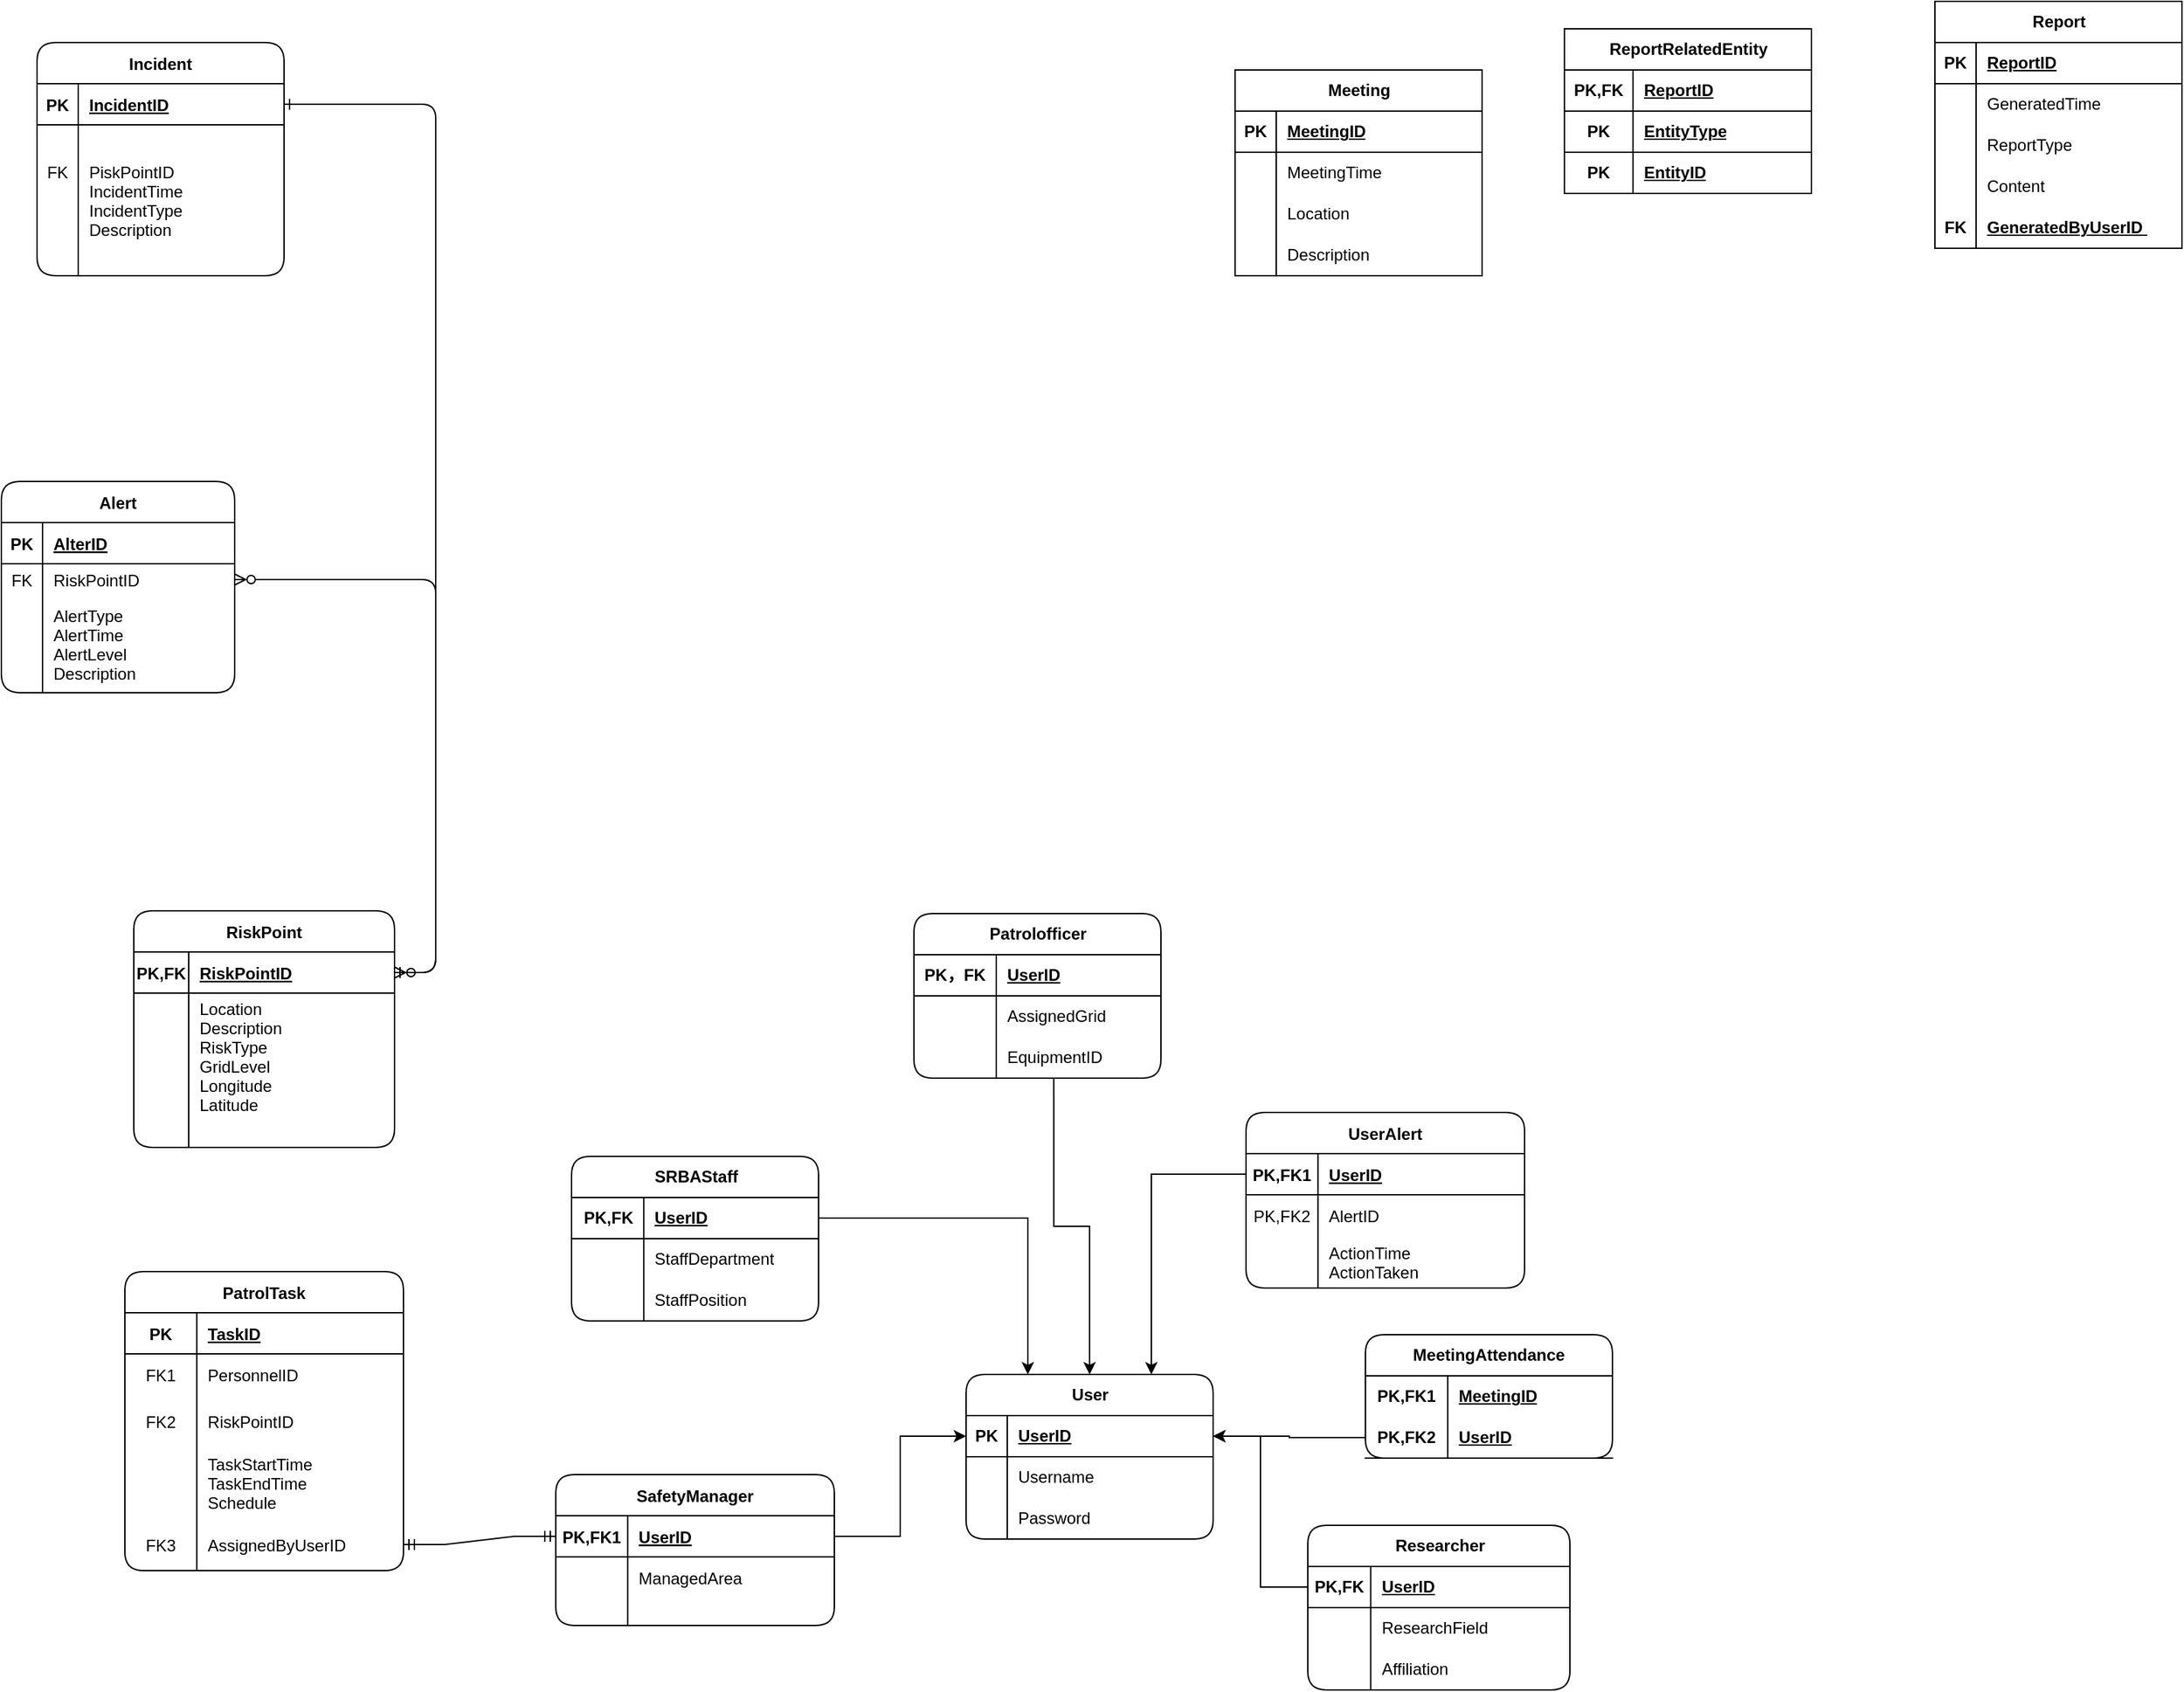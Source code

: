 <mxfile version="27.0.6">
  <diagram id="R2lEEEUBdFMjLlhIrx00" name="Page-1">
    <mxGraphModel dx="486" dy="415" grid="0" gridSize="10" guides="1" tooltips="1" connect="1" arrows="1" fold="1" page="1" pageScale="1" pageWidth="1850" pageHeight="2100" math="0" shadow="0" extFonts="Permanent Marker^https://fonts.googleapis.com/css?family=Permanent+Marker">
      <root>
        <mxCell id="0" />
        <mxCell id="1" parent="0" />
        <mxCell id="C-vyLk0tnHw3VtMMgP7b-1" value="" style="edgeStyle=entityRelationEdgeStyle;endArrow=ERzeroToMany;startArrow=ERone;endFill=1;startFill=0;" parent="1" source="C-vyLk0tnHw3VtMMgP7b-24" target="C-vyLk0tnHw3VtMMgP7b-3" edge="1">
          <mxGeometry width="100" height="100" relative="1" as="geometry">
            <mxPoint x="340" y="720" as="sourcePoint" />
            <mxPoint x="440" y="620" as="targetPoint" />
          </mxGeometry>
        </mxCell>
        <mxCell id="C-vyLk0tnHw3VtMMgP7b-12" value="" style="edgeStyle=entityRelationEdgeStyle;endArrow=ERzeroToMany;startArrow=ERone;endFill=1;startFill=0;" parent="1" source="C-vyLk0tnHw3VtMMgP7b-3" target="C-vyLk0tnHw3VtMMgP7b-17" edge="1">
          <mxGeometry width="100" height="100" relative="1" as="geometry">
            <mxPoint x="400" y="180" as="sourcePoint" />
            <mxPoint x="460" y="205" as="targetPoint" />
          </mxGeometry>
        </mxCell>
        <mxCell id="C-vyLk0tnHw3VtMMgP7b-2" value="RiskPoint" style="shape=table;startSize=30;container=1;collapsible=1;childLayout=tableLayout;fixedRows=1;rowLines=0;fontStyle=1;align=center;resizeLast=1;rounded=1;" parent="1" vertex="1">
          <mxGeometry x="260.5" y="783" width="190" height="172.456" as="geometry" />
        </mxCell>
        <mxCell id="C-vyLk0tnHw3VtMMgP7b-3" value="" style="shape=partialRectangle;collapsible=0;dropTarget=0;pointerEvents=0;fillColor=none;points=[[0,0.5],[1,0.5]];portConstraint=eastwest;top=0;left=0;right=0;bottom=1;" parent="C-vyLk0tnHw3VtMMgP7b-2" vertex="1">
          <mxGeometry y="30" width="190" height="30" as="geometry" />
        </mxCell>
        <mxCell id="C-vyLk0tnHw3VtMMgP7b-4" value="PK,FK" style="shape=partialRectangle;overflow=hidden;connectable=0;fillColor=none;top=0;left=0;bottom=0;right=0;fontStyle=1;" parent="C-vyLk0tnHw3VtMMgP7b-3" vertex="1">
          <mxGeometry width="40" height="30" as="geometry">
            <mxRectangle width="40" height="30" as="alternateBounds" />
          </mxGeometry>
        </mxCell>
        <mxCell id="C-vyLk0tnHw3VtMMgP7b-5" value="RiskPointID" style="shape=partialRectangle;overflow=hidden;connectable=0;fillColor=none;top=0;left=0;bottom=0;right=0;align=left;spacingLeft=6;fontStyle=5;" parent="C-vyLk0tnHw3VtMMgP7b-3" vertex="1">
          <mxGeometry x="40" width="150" height="30" as="geometry">
            <mxRectangle width="150" height="30" as="alternateBounds" />
          </mxGeometry>
        </mxCell>
        <mxCell id="C-vyLk0tnHw3VtMMgP7b-6" value="" style="shape=partialRectangle;collapsible=0;dropTarget=0;pointerEvents=0;fillColor=none;points=[[0,0.5],[1,0.5]];portConstraint=eastwest;top=0;left=0;right=0;bottom=0;" parent="C-vyLk0tnHw3VtMMgP7b-2" vertex="1">
          <mxGeometry y="60" width="190" height="92" as="geometry" />
        </mxCell>
        <mxCell id="C-vyLk0tnHw3VtMMgP7b-7" value="" style="shape=partialRectangle;overflow=hidden;connectable=0;fillColor=none;top=0;left=0;bottom=0;right=0;" parent="C-vyLk0tnHw3VtMMgP7b-6" vertex="1">
          <mxGeometry width="40" height="92" as="geometry">
            <mxRectangle width="40" height="92" as="alternateBounds" />
          </mxGeometry>
        </mxCell>
        <mxCell id="C-vyLk0tnHw3VtMMgP7b-8" value="Location&#xa;Description&#xa;RiskType&#xa;GridLevel&#xa;Longitude&#xa;Latitude" style="shape=partialRectangle;overflow=hidden;connectable=0;fillColor=none;top=0;left=0;bottom=0;right=0;align=left;spacingLeft=6;" parent="C-vyLk0tnHw3VtMMgP7b-6" vertex="1">
          <mxGeometry x="40" width="150" height="92" as="geometry">
            <mxRectangle width="150" height="92" as="alternateBounds" />
          </mxGeometry>
        </mxCell>
        <mxCell id="C-vyLk0tnHw3VtMMgP7b-9" value="" style="shape=partialRectangle;collapsible=0;dropTarget=0;pointerEvents=0;fillColor=none;points=[[0,0.5],[1,0.5]];portConstraint=eastwest;top=0;left=0;right=0;bottom=0;" parent="C-vyLk0tnHw3VtMMgP7b-2" vertex="1">
          <mxGeometry y="152" width="190" height="20" as="geometry" />
        </mxCell>
        <mxCell id="C-vyLk0tnHw3VtMMgP7b-10" value="" style="shape=partialRectangle;overflow=hidden;connectable=0;fillColor=none;top=0;left=0;bottom=0;right=0;" parent="C-vyLk0tnHw3VtMMgP7b-9" vertex="1">
          <mxGeometry width="40" height="20" as="geometry">
            <mxRectangle width="40" height="20" as="alternateBounds" />
          </mxGeometry>
        </mxCell>
        <mxCell id="C-vyLk0tnHw3VtMMgP7b-11" value="" style="shape=partialRectangle;overflow=hidden;connectable=0;fillColor=none;top=0;left=0;bottom=0;right=0;align=left;spacingLeft=6;" parent="C-vyLk0tnHw3VtMMgP7b-9" vertex="1">
          <mxGeometry x="40" width="150" height="20" as="geometry">
            <mxRectangle width="150" height="20" as="alternateBounds" />
          </mxGeometry>
        </mxCell>
        <mxCell id="C-vyLk0tnHw3VtMMgP7b-13" value="Alert" style="shape=table;startSize=30;container=1;collapsible=1;childLayout=tableLayout;fixedRows=1;rowLines=0;fontStyle=1;align=center;resizeLast=1;rounded=1;" parent="1" vertex="1">
          <mxGeometry x="164" y="470" width="170" height="154" as="geometry" />
        </mxCell>
        <mxCell id="C-vyLk0tnHw3VtMMgP7b-14" value="" style="shape=partialRectangle;collapsible=0;dropTarget=0;pointerEvents=0;fillColor=none;points=[[0,0.5],[1,0.5]];portConstraint=eastwest;top=0;left=0;right=0;bottom=1;" parent="C-vyLk0tnHw3VtMMgP7b-13" vertex="1">
          <mxGeometry y="30" width="170" height="30" as="geometry" />
        </mxCell>
        <mxCell id="C-vyLk0tnHw3VtMMgP7b-15" value="PK" style="shape=partialRectangle;overflow=hidden;connectable=0;fillColor=none;top=0;left=0;bottom=0;right=0;fontStyle=1;" parent="C-vyLk0tnHw3VtMMgP7b-14" vertex="1">
          <mxGeometry width="30" height="30" as="geometry">
            <mxRectangle width="30" height="30" as="alternateBounds" />
          </mxGeometry>
        </mxCell>
        <mxCell id="C-vyLk0tnHw3VtMMgP7b-16" value="AlterID" style="shape=partialRectangle;overflow=hidden;connectable=0;fillColor=none;top=0;left=0;bottom=0;right=0;align=left;spacingLeft=6;fontStyle=5;" parent="C-vyLk0tnHw3VtMMgP7b-14" vertex="1">
          <mxGeometry x="30" width="140" height="30" as="geometry">
            <mxRectangle width="140" height="30" as="alternateBounds" />
          </mxGeometry>
        </mxCell>
        <mxCell id="C-vyLk0tnHw3VtMMgP7b-17" value="" style="shape=partialRectangle;collapsible=0;dropTarget=0;pointerEvents=0;fillColor=none;points=[[0,0.5],[1,0.5]];portConstraint=eastwest;top=0;left=0;right=0;bottom=0;" parent="C-vyLk0tnHw3VtMMgP7b-13" vertex="1">
          <mxGeometry y="60" width="170" height="23" as="geometry" />
        </mxCell>
        <mxCell id="C-vyLk0tnHw3VtMMgP7b-18" value="FK" style="shape=partialRectangle;overflow=hidden;connectable=0;fillColor=none;top=0;left=0;bottom=0;right=0;" parent="C-vyLk0tnHw3VtMMgP7b-17" vertex="1">
          <mxGeometry width="30" height="23" as="geometry">
            <mxRectangle width="30" height="23" as="alternateBounds" />
          </mxGeometry>
        </mxCell>
        <mxCell id="C-vyLk0tnHw3VtMMgP7b-19" value="RiskPointID" style="shape=partialRectangle;overflow=hidden;connectable=0;fillColor=none;top=0;left=0;bottom=0;right=0;align=left;spacingLeft=6;" parent="C-vyLk0tnHw3VtMMgP7b-17" vertex="1">
          <mxGeometry x="30" width="140" height="23" as="geometry">
            <mxRectangle width="140" height="23" as="alternateBounds" />
          </mxGeometry>
        </mxCell>
        <mxCell id="C-vyLk0tnHw3VtMMgP7b-20" value="" style="shape=partialRectangle;collapsible=0;dropTarget=0;pointerEvents=0;fillColor=none;points=[[0,0.5],[1,0.5]];portConstraint=eastwest;top=0;left=0;right=0;bottom=0;" parent="C-vyLk0tnHw3VtMMgP7b-13" vertex="1">
          <mxGeometry y="83" width="170" height="71" as="geometry" />
        </mxCell>
        <mxCell id="C-vyLk0tnHw3VtMMgP7b-21" value="" style="shape=partialRectangle;overflow=hidden;connectable=0;fillColor=none;top=0;left=0;bottom=0;right=0;" parent="C-vyLk0tnHw3VtMMgP7b-20" vertex="1">
          <mxGeometry width="30" height="71" as="geometry">
            <mxRectangle width="30" height="71" as="alternateBounds" />
          </mxGeometry>
        </mxCell>
        <mxCell id="C-vyLk0tnHw3VtMMgP7b-22" value="AlertType&#xa;AlertTime&#xa;AlertLevel&#xa;Description" style="shape=partialRectangle;overflow=hidden;connectable=0;fillColor=none;top=0;left=0;bottom=0;right=0;align=left;spacingLeft=6;" parent="C-vyLk0tnHw3VtMMgP7b-20" vertex="1">
          <mxGeometry x="30" width="140" height="71" as="geometry">
            <mxRectangle width="140" height="71" as="alternateBounds" />
          </mxGeometry>
        </mxCell>
        <mxCell id="C-vyLk0tnHw3VtMMgP7b-23" value="Incident" style="shape=table;startSize=30;container=1;collapsible=1;childLayout=tableLayout;fixedRows=1;rowLines=0;fontStyle=1;align=center;resizeLast=1;rounded=1;" parent="1" vertex="1">
          <mxGeometry x="190" y="150" width="180" height="170" as="geometry">
            <mxRectangle x="120" y="150" width="80" height="30" as="alternateBounds" />
          </mxGeometry>
        </mxCell>
        <mxCell id="C-vyLk0tnHw3VtMMgP7b-24" value="" style="shape=partialRectangle;collapsible=0;dropTarget=0;pointerEvents=0;fillColor=none;points=[[0,0.5],[1,0.5]];portConstraint=eastwest;top=0;left=0;right=0;bottom=1;" parent="C-vyLk0tnHw3VtMMgP7b-23" vertex="1">
          <mxGeometry y="30" width="180" height="30" as="geometry" />
        </mxCell>
        <mxCell id="C-vyLk0tnHw3VtMMgP7b-25" value="PK" style="shape=partialRectangle;overflow=hidden;connectable=0;fillColor=none;top=0;left=0;bottom=0;right=0;fontStyle=1;" parent="C-vyLk0tnHw3VtMMgP7b-24" vertex="1">
          <mxGeometry width="30" height="30" as="geometry">
            <mxRectangle width="30" height="30" as="alternateBounds" />
          </mxGeometry>
        </mxCell>
        <mxCell id="C-vyLk0tnHw3VtMMgP7b-26" value="IncidentID" style="shape=partialRectangle;overflow=hidden;connectable=0;fillColor=none;top=0;left=0;bottom=0;right=0;align=left;spacingLeft=6;fontStyle=5;" parent="C-vyLk0tnHw3VtMMgP7b-24" vertex="1">
          <mxGeometry x="30" width="150" height="30" as="geometry">
            <mxRectangle width="150" height="30" as="alternateBounds" />
          </mxGeometry>
        </mxCell>
        <mxCell id="C-vyLk0tnHw3VtMMgP7b-27" value="" style="shape=partialRectangle;collapsible=0;dropTarget=0;pointerEvents=0;fillColor=none;points=[[0,0.5],[1,0.5]];portConstraint=eastwest;top=0;left=0;right=0;bottom=0;" parent="C-vyLk0tnHw3VtMMgP7b-23" vertex="1">
          <mxGeometry y="60" width="180" height="110" as="geometry" />
        </mxCell>
        <mxCell id="C-vyLk0tnHw3VtMMgP7b-28" value="FK&#xa;&#xa;&#xa;" style="shape=partialRectangle;overflow=hidden;connectable=0;fillColor=none;top=0;left=0;bottom=0;right=0;" parent="C-vyLk0tnHw3VtMMgP7b-27" vertex="1">
          <mxGeometry width="30" height="110" as="geometry">
            <mxRectangle width="30" height="110" as="alternateBounds" />
          </mxGeometry>
        </mxCell>
        <mxCell id="C-vyLk0tnHw3VtMMgP7b-29" value="PiskPointID&#xa;IncidentTime&#xa;IncidentType&#xa;Description" style="shape=partialRectangle;overflow=hidden;connectable=0;fillColor=none;top=0;left=0;bottom=0;right=0;align=left;spacingLeft=6;" parent="C-vyLk0tnHw3VtMMgP7b-27" vertex="1">
          <mxGeometry x="30" width="150" height="110" as="geometry">
            <mxRectangle width="150" height="110" as="alternateBounds" />
          </mxGeometry>
        </mxCell>
        <mxCell id="5oM8TOlwmBt_AAqhBrr2-12" value="UserAlert" style="shape=table;startSize=30;container=1;collapsible=1;childLayout=tableLayout;fixedRows=1;rowLines=0;fontStyle=1;align=center;resizeLast=1;rounded=1;" parent="1" vertex="1">
          <mxGeometry x="1071" y="930" width="203" height="128" as="geometry" />
        </mxCell>
        <mxCell id="5oM8TOlwmBt_AAqhBrr2-13" value="" style="shape=partialRectangle;collapsible=0;dropTarget=0;pointerEvents=0;fillColor=none;points=[[0,0.5],[1,0.5]];portConstraint=eastwest;top=0;left=0;right=0;bottom=1;" parent="5oM8TOlwmBt_AAqhBrr2-12" vertex="1">
          <mxGeometry y="30" width="203" height="30" as="geometry" />
        </mxCell>
        <mxCell id="5oM8TOlwmBt_AAqhBrr2-14" value="PK,FK1" style="shape=partialRectangle;overflow=hidden;connectable=0;fillColor=none;top=0;left=0;bottom=0;right=0;fontStyle=1;" parent="5oM8TOlwmBt_AAqhBrr2-13" vertex="1">
          <mxGeometry width="52.399" height="30" as="geometry">
            <mxRectangle width="52.399" height="30" as="alternateBounds" />
          </mxGeometry>
        </mxCell>
        <mxCell id="5oM8TOlwmBt_AAqhBrr2-15" value="UserID" style="shape=partialRectangle;overflow=hidden;connectable=0;fillColor=none;top=0;left=0;bottom=0;right=0;align=left;spacingLeft=6;fontStyle=5;" parent="5oM8TOlwmBt_AAqhBrr2-13" vertex="1">
          <mxGeometry x="52.399" width="150.601" height="30" as="geometry">
            <mxRectangle width="150.601" height="30" as="alternateBounds" />
          </mxGeometry>
        </mxCell>
        <mxCell id="5oM8TOlwmBt_AAqhBrr2-16" value="" style="shape=partialRectangle;collapsible=0;dropTarget=0;pointerEvents=0;fillColor=none;points=[[0,0.5],[1,0.5]];portConstraint=eastwest;top=0;left=0;right=0;bottom=0;" parent="5oM8TOlwmBt_AAqhBrr2-12" vertex="1">
          <mxGeometry y="60" width="203" height="30" as="geometry" />
        </mxCell>
        <mxCell id="5oM8TOlwmBt_AAqhBrr2-17" value="PK,FK2" style="shape=partialRectangle;overflow=hidden;connectable=0;fillColor=none;top=0;left=0;bottom=0;right=0;" parent="5oM8TOlwmBt_AAqhBrr2-16" vertex="1">
          <mxGeometry width="52.399" height="30" as="geometry">
            <mxRectangle width="52.399" height="30" as="alternateBounds" />
          </mxGeometry>
        </mxCell>
        <mxCell id="5oM8TOlwmBt_AAqhBrr2-18" value="AlertID" style="shape=partialRectangle;overflow=hidden;connectable=0;fillColor=none;top=0;left=0;bottom=0;right=0;align=left;spacingLeft=6;" parent="5oM8TOlwmBt_AAqhBrr2-16" vertex="1">
          <mxGeometry x="52.399" width="150.601" height="30" as="geometry">
            <mxRectangle width="150.601" height="30" as="alternateBounds" />
          </mxGeometry>
        </mxCell>
        <mxCell id="5oM8TOlwmBt_AAqhBrr2-19" value="" style="shape=partialRectangle;collapsible=0;dropTarget=0;pointerEvents=0;fillColor=none;points=[[0,0.5],[1,0.5]];portConstraint=eastwest;top=0;left=0;right=0;bottom=0;" parent="5oM8TOlwmBt_AAqhBrr2-12" vertex="1">
          <mxGeometry y="90" width="203" height="38" as="geometry" />
        </mxCell>
        <mxCell id="5oM8TOlwmBt_AAqhBrr2-20" value="" style="shape=partialRectangle;overflow=hidden;connectable=0;fillColor=none;top=0;left=0;bottom=0;right=0;" parent="5oM8TOlwmBt_AAqhBrr2-19" vertex="1">
          <mxGeometry width="52.399" height="38" as="geometry">
            <mxRectangle width="52.399" height="38" as="alternateBounds" />
          </mxGeometry>
        </mxCell>
        <mxCell id="5oM8TOlwmBt_AAqhBrr2-21" value="ActionTime&#xa;ActionTaken" style="shape=partialRectangle;overflow=hidden;connectable=0;fillColor=none;top=0;left=0;bottom=0;right=0;align=left;spacingLeft=6;" parent="5oM8TOlwmBt_AAqhBrr2-19" vertex="1">
          <mxGeometry x="52.399" width="150.601" height="38" as="geometry">
            <mxRectangle width="150.601" height="38" as="alternateBounds" />
          </mxGeometry>
        </mxCell>
        <mxCell id="5oM8TOlwmBt_AAqhBrr2-22" value="PatrolTask" style="shape=table;startSize=30;container=1;collapsible=1;childLayout=tableLayout;fixedRows=1;rowLines=0;fontStyle=1;align=center;resizeLast=1;rounded=1;" parent="1" vertex="1">
          <mxGeometry x="254" y="1046" width="203" height="218" as="geometry" />
        </mxCell>
        <mxCell id="5oM8TOlwmBt_AAqhBrr2-23" value="" style="shape=partialRectangle;collapsible=0;dropTarget=0;pointerEvents=0;fillColor=none;points=[[0,0.5],[1,0.5]];portConstraint=eastwest;top=0;left=0;right=0;bottom=1;" parent="5oM8TOlwmBt_AAqhBrr2-22" vertex="1">
          <mxGeometry y="30" width="203" height="30" as="geometry" />
        </mxCell>
        <mxCell id="5oM8TOlwmBt_AAqhBrr2-24" value="PK" style="shape=partialRectangle;overflow=hidden;connectable=0;fillColor=none;top=0;left=0;bottom=0;right=0;fontStyle=1;" parent="5oM8TOlwmBt_AAqhBrr2-23" vertex="1">
          <mxGeometry width="52.399" height="30" as="geometry">
            <mxRectangle width="52.399" height="30" as="alternateBounds" />
          </mxGeometry>
        </mxCell>
        <mxCell id="5oM8TOlwmBt_AAqhBrr2-25" value="TaskID" style="shape=partialRectangle;overflow=hidden;connectable=0;fillColor=none;top=0;left=0;bottom=0;right=0;align=left;spacingLeft=6;fontStyle=5;" parent="5oM8TOlwmBt_AAqhBrr2-23" vertex="1">
          <mxGeometry x="52.399" width="150.601" height="30" as="geometry">
            <mxRectangle width="150.601" height="30" as="alternateBounds" />
          </mxGeometry>
        </mxCell>
        <mxCell id="5oM8TOlwmBt_AAqhBrr2-26" value="" style="shape=partialRectangle;collapsible=0;dropTarget=0;pointerEvents=0;fillColor=none;points=[[0,0.5],[1,0.5]];portConstraint=eastwest;top=0;left=0;right=0;bottom=0;" parent="5oM8TOlwmBt_AAqhBrr2-22" vertex="1">
          <mxGeometry y="60" width="203" height="30" as="geometry" />
        </mxCell>
        <mxCell id="5oM8TOlwmBt_AAqhBrr2-27" value="FK1" style="shape=partialRectangle;overflow=hidden;connectable=0;fillColor=none;top=0;left=0;bottom=0;right=0;" parent="5oM8TOlwmBt_AAqhBrr2-26" vertex="1">
          <mxGeometry width="52.399" height="30" as="geometry">
            <mxRectangle width="52.399" height="30" as="alternateBounds" />
          </mxGeometry>
        </mxCell>
        <mxCell id="5oM8TOlwmBt_AAqhBrr2-28" value="PersonnelID" style="shape=partialRectangle;overflow=hidden;connectable=0;fillColor=none;top=0;left=0;bottom=0;right=0;align=left;spacingLeft=6;" parent="5oM8TOlwmBt_AAqhBrr2-26" vertex="1">
          <mxGeometry x="52.399" width="150.601" height="30" as="geometry">
            <mxRectangle width="150.601" height="30" as="alternateBounds" />
          </mxGeometry>
        </mxCell>
        <mxCell id="5oM8TOlwmBt_AAqhBrr2-29" value="" style="shape=partialRectangle;collapsible=0;dropTarget=0;pointerEvents=0;fillColor=none;points=[[0,0.5],[1,0.5]];portConstraint=eastwest;top=0;left=0;right=0;bottom=0;" parent="5oM8TOlwmBt_AAqhBrr2-22" vertex="1">
          <mxGeometry y="90" width="203" height="38" as="geometry" />
        </mxCell>
        <mxCell id="5oM8TOlwmBt_AAqhBrr2-30" value="FK2" style="shape=partialRectangle;overflow=hidden;connectable=0;fillColor=none;top=0;left=0;bottom=0;right=0;" parent="5oM8TOlwmBt_AAqhBrr2-29" vertex="1">
          <mxGeometry width="52.399" height="38" as="geometry">
            <mxRectangle width="52.399" height="38" as="alternateBounds" />
          </mxGeometry>
        </mxCell>
        <mxCell id="5oM8TOlwmBt_AAqhBrr2-31" value="RiskPointID" style="shape=partialRectangle;overflow=hidden;connectable=0;fillColor=none;top=0;left=0;bottom=0;right=0;align=left;spacingLeft=6;" parent="5oM8TOlwmBt_AAqhBrr2-29" vertex="1">
          <mxGeometry x="52.399" width="150.601" height="38" as="geometry">
            <mxRectangle width="150.601" height="38" as="alternateBounds" />
          </mxGeometry>
        </mxCell>
        <mxCell id="5oM8TOlwmBt_AAqhBrr2-37" value="" style="shape=partialRectangle;collapsible=0;dropTarget=0;pointerEvents=0;fillColor=none;points=[[0,0.5],[1,0.5]];portConstraint=eastwest;top=0;left=0;right=0;bottom=0;" parent="5oM8TOlwmBt_AAqhBrr2-22" vertex="1">
          <mxGeometry y="128" width="203" height="52" as="geometry" />
        </mxCell>
        <mxCell id="5oM8TOlwmBt_AAqhBrr2-38" value="" style="shape=partialRectangle;overflow=hidden;connectable=0;fillColor=none;top=0;left=0;bottom=0;right=0;" parent="5oM8TOlwmBt_AAqhBrr2-37" vertex="1">
          <mxGeometry width="52.399" height="52" as="geometry">
            <mxRectangle width="52.399" height="52" as="alternateBounds" />
          </mxGeometry>
        </mxCell>
        <mxCell id="5oM8TOlwmBt_AAqhBrr2-39" value="TaskStartTime&#xa;TaskEndTime&#xa;Schedule" style="shape=partialRectangle;overflow=hidden;connectable=0;fillColor=none;top=0;left=0;bottom=0;right=0;align=left;spacingLeft=6;" parent="5oM8TOlwmBt_AAqhBrr2-37" vertex="1">
          <mxGeometry x="52.399" width="150.601" height="52" as="geometry">
            <mxRectangle width="150.601" height="52" as="alternateBounds" />
          </mxGeometry>
        </mxCell>
        <mxCell id="5oM8TOlwmBt_AAqhBrr2-40" value="" style="shape=partialRectangle;collapsible=0;dropTarget=0;pointerEvents=0;fillColor=none;points=[[0,0.5],[1,0.5]];portConstraint=eastwest;top=0;left=0;right=0;bottom=0;" parent="5oM8TOlwmBt_AAqhBrr2-22" vertex="1">
          <mxGeometry y="180" width="203" height="38" as="geometry" />
        </mxCell>
        <mxCell id="5oM8TOlwmBt_AAqhBrr2-41" value="FK3" style="shape=partialRectangle;overflow=hidden;connectable=0;fillColor=none;top=0;left=0;bottom=0;right=0;" parent="5oM8TOlwmBt_AAqhBrr2-40" vertex="1">
          <mxGeometry width="52.399" height="38" as="geometry">
            <mxRectangle width="52.399" height="38" as="alternateBounds" />
          </mxGeometry>
        </mxCell>
        <mxCell id="5oM8TOlwmBt_AAqhBrr2-42" value="AssignedByUserID" style="shape=partialRectangle;overflow=hidden;connectable=0;fillColor=none;top=0;left=0;bottom=0;right=0;align=left;spacingLeft=6;" parent="5oM8TOlwmBt_AAqhBrr2-40" vertex="1">
          <mxGeometry x="52.399" width="150.601" height="38" as="geometry">
            <mxRectangle width="150.601" height="38" as="alternateBounds" />
          </mxGeometry>
        </mxCell>
        <mxCell id="5oM8TOlwmBt_AAqhBrr2-43" value="SafetyManager" style="shape=table;startSize=30;container=1;collapsible=1;childLayout=tableLayout;fixedRows=1;rowLines=0;fontStyle=1;align=center;resizeLast=1;rounded=1;" parent="1" vertex="1">
          <mxGeometry x="568" y="1194" width="203" height="110" as="geometry" />
        </mxCell>
        <mxCell id="5oM8TOlwmBt_AAqhBrr2-44" value="" style="shape=partialRectangle;collapsible=0;dropTarget=0;pointerEvents=0;fillColor=none;points=[[0,0.5],[1,0.5]];portConstraint=eastwest;top=0;left=0;right=0;bottom=1;" parent="5oM8TOlwmBt_AAqhBrr2-43" vertex="1">
          <mxGeometry y="30" width="203" height="30" as="geometry" />
        </mxCell>
        <mxCell id="5oM8TOlwmBt_AAqhBrr2-45" value="PK,FK1" style="shape=partialRectangle;overflow=hidden;connectable=0;fillColor=none;top=0;left=0;bottom=0;right=0;fontStyle=1;" parent="5oM8TOlwmBt_AAqhBrr2-44" vertex="1">
          <mxGeometry width="52.399" height="30" as="geometry">
            <mxRectangle width="52.399" height="30" as="alternateBounds" />
          </mxGeometry>
        </mxCell>
        <mxCell id="5oM8TOlwmBt_AAqhBrr2-46" value="UserID" style="shape=partialRectangle;overflow=hidden;connectable=0;fillColor=none;top=0;left=0;bottom=0;right=0;align=left;spacingLeft=6;fontStyle=5;" parent="5oM8TOlwmBt_AAqhBrr2-44" vertex="1">
          <mxGeometry x="52.399" width="150.601" height="30" as="geometry">
            <mxRectangle width="150.601" height="30" as="alternateBounds" />
          </mxGeometry>
        </mxCell>
        <mxCell id="5oM8TOlwmBt_AAqhBrr2-47" value="" style="shape=partialRectangle;collapsible=0;dropTarget=0;pointerEvents=0;fillColor=none;points=[[0,0.5],[1,0.5]];portConstraint=eastwest;top=0;left=0;right=0;bottom=0;" parent="5oM8TOlwmBt_AAqhBrr2-43" vertex="1">
          <mxGeometry y="60" width="203" height="30" as="geometry" />
        </mxCell>
        <mxCell id="5oM8TOlwmBt_AAqhBrr2-48" value="" style="shape=partialRectangle;overflow=hidden;connectable=0;fillColor=none;top=0;left=0;bottom=0;right=0;" parent="5oM8TOlwmBt_AAqhBrr2-47" vertex="1">
          <mxGeometry width="52.399" height="30" as="geometry">
            <mxRectangle width="52.399" height="30" as="alternateBounds" />
          </mxGeometry>
        </mxCell>
        <mxCell id="5oM8TOlwmBt_AAqhBrr2-49" value="ManagedArea" style="shape=partialRectangle;overflow=hidden;connectable=0;fillColor=none;top=0;left=0;bottom=0;right=0;align=left;spacingLeft=6;" parent="5oM8TOlwmBt_AAqhBrr2-47" vertex="1">
          <mxGeometry x="52.399" width="150.601" height="30" as="geometry">
            <mxRectangle width="150.601" height="30" as="alternateBounds" />
          </mxGeometry>
        </mxCell>
        <mxCell id="5oM8TOlwmBt_AAqhBrr2-50" value="" style="shape=partialRectangle;collapsible=0;dropTarget=0;pointerEvents=0;fillColor=none;points=[[0,0.5],[1,0.5]];portConstraint=eastwest;top=0;left=0;right=0;bottom=0;" parent="5oM8TOlwmBt_AAqhBrr2-43" vertex="1">
          <mxGeometry y="90" width="203" height="20" as="geometry" />
        </mxCell>
        <mxCell id="5oM8TOlwmBt_AAqhBrr2-51" value="" style="shape=partialRectangle;overflow=hidden;connectable=0;fillColor=none;top=0;left=0;bottom=0;right=0;" parent="5oM8TOlwmBt_AAqhBrr2-50" vertex="1">
          <mxGeometry width="52.399" height="20" as="geometry">
            <mxRectangle width="52.399" height="20" as="alternateBounds" />
          </mxGeometry>
        </mxCell>
        <mxCell id="5oM8TOlwmBt_AAqhBrr2-52" value="" style="shape=partialRectangle;overflow=hidden;connectable=0;fillColor=none;top=0;left=0;bottom=0;right=0;align=left;spacingLeft=6;" parent="5oM8TOlwmBt_AAqhBrr2-50" vertex="1">
          <mxGeometry x="52.399" width="150.601" height="20" as="geometry">
            <mxRectangle width="150.601" height="20" as="alternateBounds" />
          </mxGeometry>
        </mxCell>
        <mxCell id="HkrqO2anl0tsShpbTBMv-1" value="Meeting" style="shape=table;startSize=30;container=1;collapsible=1;childLayout=tableLayout;fixedRows=1;rowLines=0;fontStyle=1;align=center;resizeLast=1;html=1;" vertex="1" parent="1">
          <mxGeometry x="1063" y="170" width="180" height="150" as="geometry" />
        </mxCell>
        <mxCell id="HkrqO2anl0tsShpbTBMv-2" value="" style="shape=tableRow;horizontal=0;startSize=0;swimlaneHead=0;swimlaneBody=0;fillColor=none;collapsible=0;dropTarget=0;points=[[0,0.5],[1,0.5]];portConstraint=eastwest;top=0;left=0;right=0;bottom=1;" vertex="1" parent="HkrqO2anl0tsShpbTBMv-1">
          <mxGeometry y="30" width="180" height="30" as="geometry" />
        </mxCell>
        <mxCell id="HkrqO2anl0tsShpbTBMv-3" value="PK" style="shape=partialRectangle;connectable=0;fillColor=none;top=0;left=0;bottom=0;right=0;fontStyle=1;overflow=hidden;whiteSpace=wrap;html=1;" vertex="1" parent="HkrqO2anl0tsShpbTBMv-2">
          <mxGeometry width="30" height="30" as="geometry">
            <mxRectangle width="30" height="30" as="alternateBounds" />
          </mxGeometry>
        </mxCell>
        <mxCell id="HkrqO2anl0tsShpbTBMv-4" value="MeetingID" style="shape=partialRectangle;connectable=0;fillColor=none;top=0;left=0;bottom=0;right=0;align=left;spacingLeft=6;fontStyle=5;overflow=hidden;whiteSpace=wrap;html=1;" vertex="1" parent="HkrqO2anl0tsShpbTBMv-2">
          <mxGeometry x="30" width="150" height="30" as="geometry">
            <mxRectangle width="150" height="30" as="alternateBounds" />
          </mxGeometry>
        </mxCell>
        <mxCell id="HkrqO2anl0tsShpbTBMv-5" value="" style="shape=tableRow;horizontal=0;startSize=0;swimlaneHead=0;swimlaneBody=0;fillColor=none;collapsible=0;dropTarget=0;points=[[0,0.5],[1,0.5]];portConstraint=eastwest;top=0;left=0;right=0;bottom=0;" vertex="1" parent="HkrqO2anl0tsShpbTBMv-1">
          <mxGeometry y="60" width="180" height="30" as="geometry" />
        </mxCell>
        <mxCell id="HkrqO2anl0tsShpbTBMv-6" value="" style="shape=partialRectangle;connectable=0;fillColor=none;top=0;left=0;bottom=0;right=0;editable=1;overflow=hidden;whiteSpace=wrap;html=1;" vertex="1" parent="HkrqO2anl0tsShpbTBMv-5">
          <mxGeometry width="30" height="30" as="geometry">
            <mxRectangle width="30" height="30" as="alternateBounds" />
          </mxGeometry>
        </mxCell>
        <mxCell id="HkrqO2anl0tsShpbTBMv-7" value="MeetingTime&amp;nbsp;" style="shape=partialRectangle;connectable=0;fillColor=none;top=0;left=0;bottom=0;right=0;align=left;spacingLeft=6;overflow=hidden;whiteSpace=wrap;html=1;" vertex="1" parent="HkrqO2anl0tsShpbTBMv-5">
          <mxGeometry x="30" width="150" height="30" as="geometry">
            <mxRectangle width="150" height="30" as="alternateBounds" />
          </mxGeometry>
        </mxCell>
        <mxCell id="HkrqO2anl0tsShpbTBMv-8" value="" style="shape=tableRow;horizontal=0;startSize=0;swimlaneHead=0;swimlaneBody=0;fillColor=none;collapsible=0;dropTarget=0;points=[[0,0.5],[1,0.5]];portConstraint=eastwest;top=0;left=0;right=0;bottom=0;" vertex="1" parent="HkrqO2anl0tsShpbTBMv-1">
          <mxGeometry y="90" width="180" height="30" as="geometry" />
        </mxCell>
        <mxCell id="HkrqO2anl0tsShpbTBMv-9" value="" style="shape=partialRectangle;connectable=0;fillColor=none;top=0;left=0;bottom=0;right=0;editable=1;overflow=hidden;whiteSpace=wrap;html=1;" vertex="1" parent="HkrqO2anl0tsShpbTBMv-8">
          <mxGeometry width="30" height="30" as="geometry">
            <mxRectangle width="30" height="30" as="alternateBounds" />
          </mxGeometry>
        </mxCell>
        <mxCell id="HkrqO2anl0tsShpbTBMv-10" value="Location" style="shape=partialRectangle;connectable=0;fillColor=none;top=0;left=0;bottom=0;right=0;align=left;spacingLeft=6;overflow=hidden;whiteSpace=wrap;html=1;" vertex="1" parent="HkrqO2anl0tsShpbTBMv-8">
          <mxGeometry x="30" width="150" height="30" as="geometry">
            <mxRectangle width="150" height="30" as="alternateBounds" />
          </mxGeometry>
        </mxCell>
        <mxCell id="HkrqO2anl0tsShpbTBMv-11" value="" style="shape=tableRow;horizontal=0;startSize=0;swimlaneHead=0;swimlaneBody=0;fillColor=none;collapsible=0;dropTarget=0;points=[[0,0.5],[1,0.5]];portConstraint=eastwest;top=0;left=0;right=0;bottom=0;" vertex="1" parent="HkrqO2anl0tsShpbTBMv-1">
          <mxGeometry y="120" width="180" height="30" as="geometry" />
        </mxCell>
        <mxCell id="HkrqO2anl0tsShpbTBMv-12" value="" style="shape=partialRectangle;connectable=0;fillColor=none;top=0;left=0;bottom=0;right=0;editable=1;overflow=hidden;whiteSpace=wrap;html=1;" vertex="1" parent="HkrqO2anl0tsShpbTBMv-11">
          <mxGeometry width="30" height="30" as="geometry">
            <mxRectangle width="30" height="30" as="alternateBounds" />
          </mxGeometry>
        </mxCell>
        <mxCell id="HkrqO2anl0tsShpbTBMv-13" value="Description" style="shape=partialRectangle;connectable=0;fillColor=none;top=0;left=0;bottom=0;right=0;align=left;spacingLeft=6;overflow=hidden;whiteSpace=wrap;html=1;" vertex="1" parent="HkrqO2anl0tsShpbTBMv-11">
          <mxGeometry x="30" width="150" height="30" as="geometry">
            <mxRectangle width="150" height="30" as="alternateBounds" />
          </mxGeometry>
        </mxCell>
        <mxCell id="HkrqO2anl0tsShpbTBMv-14" value="MeetingAttendance" style="shape=table;startSize=30;container=1;collapsible=1;childLayout=tableLayout;fixedRows=1;rowLines=0;fontStyle=1;align=center;resizeLast=1;html=1;whiteSpace=wrap;rounded=1;" vertex="1" parent="1">
          <mxGeometry x="1158" y="1092" width="180" height="90" as="geometry" />
        </mxCell>
        <mxCell id="HkrqO2anl0tsShpbTBMv-15" value="" style="shape=tableRow;horizontal=0;startSize=0;swimlaneHead=0;swimlaneBody=0;fillColor=none;collapsible=0;dropTarget=0;points=[[0,0.5],[1,0.5]];portConstraint=eastwest;top=0;left=0;right=0;bottom=0;html=1;" vertex="1" parent="HkrqO2anl0tsShpbTBMv-14">
          <mxGeometry y="30" width="180" height="30" as="geometry" />
        </mxCell>
        <mxCell id="HkrqO2anl0tsShpbTBMv-16" value="PK,FK1" style="shape=partialRectangle;connectable=0;fillColor=none;top=0;left=0;bottom=0;right=0;fontStyle=1;overflow=hidden;html=1;whiteSpace=wrap;" vertex="1" parent="HkrqO2anl0tsShpbTBMv-15">
          <mxGeometry width="60" height="30" as="geometry">
            <mxRectangle width="60" height="30" as="alternateBounds" />
          </mxGeometry>
        </mxCell>
        <mxCell id="HkrqO2anl0tsShpbTBMv-17" value="MeetingID" style="shape=partialRectangle;connectable=0;fillColor=none;top=0;left=0;bottom=0;right=0;align=left;spacingLeft=6;fontStyle=5;overflow=hidden;html=1;whiteSpace=wrap;" vertex="1" parent="HkrqO2anl0tsShpbTBMv-15">
          <mxGeometry x="60" width="120" height="30" as="geometry">
            <mxRectangle width="120" height="30" as="alternateBounds" />
          </mxGeometry>
        </mxCell>
        <mxCell id="HkrqO2anl0tsShpbTBMv-18" value="" style="shape=tableRow;horizontal=0;startSize=0;swimlaneHead=0;swimlaneBody=0;fillColor=none;collapsible=0;dropTarget=0;points=[[0,0.5],[1,0.5]];portConstraint=eastwest;top=0;left=0;right=0;bottom=1;html=1;" vertex="1" parent="HkrqO2anl0tsShpbTBMv-14">
          <mxGeometry y="60" width="180" height="30" as="geometry" />
        </mxCell>
        <mxCell id="HkrqO2anl0tsShpbTBMv-19" value="PK,FK2" style="shape=partialRectangle;connectable=0;fillColor=none;top=0;left=0;bottom=0;right=0;fontStyle=1;overflow=hidden;html=1;whiteSpace=wrap;" vertex="1" parent="HkrqO2anl0tsShpbTBMv-18">
          <mxGeometry width="60" height="30" as="geometry">
            <mxRectangle width="60" height="30" as="alternateBounds" />
          </mxGeometry>
        </mxCell>
        <mxCell id="HkrqO2anl0tsShpbTBMv-20" value="UserID" style="shape=partialRectangle;connectable=0;fillColor=none;top=0;left=0;bottom=0;right=0;align=left;spacingLeft=6;fontStyle=5;overflow=hidden;html=1;whiteSpace=wrap;" vertex="1" parent="HkrqO2anl0tsShpbTBMv-18">
          <mxGeometry x="60" width="120" height="30" as="geometry">
            <mxRectangle width="120" height="30" as="alternateBounds" />
          </mxGeometry>
        </mxCell>
        <mxCell id="HkrqO2anl0tsShpbTBMv-21" value="Researcher" style="shape=table;startSize=30;container=1;collapsible=1;childLayout=tableLayout;fixedRows=1;rowLines=0;fontStyle=1;align=center;resizeLast=1;html=1;rounded=1;" vertex="1" parent="1">
          <mxGeometry x="1116" y="1231" width="191" height="120" as="geometry" />
        </mxCell>
        <mxCell id="HkrqO2anl0tsShpbTBMv-22" value="" style="shape=tableRow;horizontal=0;startSize=0;swimlaneHead=0;swimlaneBody=0;fillColor=none;collapsible=0;dropTarget=0;points=[[0,0.5],[1,0.5]];portConstraint=eastwest;top=0;left=0;right=0;bottom=1;" vertex="1" parent="HkrqO2anl0tsShpbTBMv-21">
          <mxGeometry y="30" width="191" height="30" as="geometry" />
        </mxCell>
        <mxCell id="HkrqO2anl0tsShpbTBMv-23" value="PK,FK" style="shape=partialRectangle;connectable=0;fillColor=none;top=0;left=0;bottom=0;right=0;fontStyle=1;overflow=hidden;whiteSpace=wrap;html=1;" vertex="1" parent="HkrqO2anl0tsShpbTBMv-22">
          <mxGeometry width="45.824" height="30" as="geometry">
            <mxRectangle width="45.824" height="30" as="alternateBounds" />
          </mxGeometry>
        </mxCell>
        <mxCell id="HkrqO2anl0tsShpbTBMv-24" value="UserID" style="shape=partialRectangle;connectable=0;fillColor=none;top=0;left=0;bottom=0;right=0;align=left;spacingLeft=6;fontStyle=5;overflow=hidden;whiteSpace=wrap;html=1;" vertex="1" parent="HkrqO2anl0tsShpbTBMv-22">
          <mxGeometry x="45.824" width="145.176" height="30" as="geometry">
            <mxRectangle width="145.176" height="30" as="alternateBounds" />
          </mxGeometry>
        </mxCell>
        <mxCell id="HkrqO2anl0tsShpbTBMv-25" value="" style="shape=tableRow;horizontal=0;startSize=0;swimlaneHead=0;swimlaneBody=0;fillColor=none;collapsible=0;dropTarget=0;points=[[0,0.5],[1,0.5]];portConstraint=eastwest;top=0;left=0;right=0;bottom=0;" vertex="1" parent="HkrqO2anl0tsShpbTBMv-21">
          <mxGeometry y="60" width="191" height="30" as="geometry" />
        </mxCell>
        <mxCell id="HkrqO2anl0tsShpbTBMv-26" value="" style="shape=partialRectangle;connectable=0;fillColor=none;top=0;left=0;bottom=0;right=0;editable=1;overflow=hidden;whiteSpace=wrap;html=1;" vertex="1" parent="HkrqO2anl0tsShpbTBMv-25">
          <mxGeometry width="45.824" height="30" as="geometry">
            <mxRectangle width="45.824" height="30" as="alternateBounds" />
          </mxGeometry>
        </mxCell>
        <mxCell id="HkrqO2anl0tsShpbTBMv-27" value="ResearchField&amp;nbsp;" style="shape=partialRectangle;connectable=0;fillColor=none;top=0;left=0;bottom=0;right=0;align=left;spacingLeft=6;overflow=hidden;whiteSpace=wrap;html=1;" vertex="1" parent="HkrqO2anl0tsShpbTBMv-25">
          <mxGeometry x="45.824" width="145.176" height="30" as="geometry">
            <mxRectangle width="145.176" height="30" as="alternateBounds" />
          </mxGeometry>
        </mxCell>
        <mxCell id="HkrqO2anl0tsShpbTBMv-28" value="" style="shape=tableRow;horizontal=0;startSize=0;swimlaneHead=0;swimlaneBody=0;fillColor=none;collapsible=0;dropTarget=0;points=[[0,0.5],[1,0.5]];portConstraint=eastwest;top=0;left=0;right=0;bottom=0;" vertex="1" parent="HkrqO2anl0tsShpbTBMv-21">
          <mxGeometry y="90" width="191" height="30" as="geometry" />
        </mxCell>
        <mxCell id="HkrqO2anl0tsShpbTBMv-29" value="" style="shape=partialRectangle;connectable=0;fillColor=none;top=0;left=0;bottom=0;right=0;editable=1;overflow=hidden;whiteSpace=wrap;html=1;" vertex="1" parent="HkrqO2anl0tsShpbTBMv-28">
          <mxGeometry width="45.824" height="30" as="geometry">
            <mxRectangle width="45.824" height="30" as="alternateBounds" />
          </mxGeometry>
        </mxCell>
        <mxCell id="HkrqO2anl0tsShpbTBMv-30" value="Affiliation" style="shape=partialRectangle;connectable=0;fillColor=none;top=0;left=0;bottom=0;right=0;align=left;spacingLeft=6;overflow=hidden;whiteSpace=wrap;html=1;" vertex="1" parent="HkrqO2anl0tsShpbTBMv-28">
          <mxGeometry x="45.824" width="145.176" height="30" as="geometry">
            <mxRectangle width="145.176" height="30" as="alternateBounds" />
          </mxGeometry>
        </mxCell>
        <mxCell id="HkrqO2anl0tsShpbTBMv-31" value="ReportRelatedEntity" style="shape=table;startSize=30;container=1;collapsible=1;childLayout=tableLayout;fixedRows=1;rowLines=0;fontStyle=1;align=center;resizeLast=1;html=1;strokeWidth=1;" vertex="1" parent="1">
          <mxGeometry x="1303" y="140" width="180" height="120" as="geometry" />
        </mxCell>
        <mxCell id="HkrqO2anl0tsShpbTBMv-32" style="shape=tableRow;horizontal=0;startSize=0;swimlaneHead=0;swimlaneBody=0;fillColor=none;collapsible=0;dropTarget=0;points=[[0,0.5],[1,0.5]];portConstraint=eastwest;top=0;left=0;right=0;bottom=1;" vertex="1" parent="HkrqO2anl0tsShpbTBMv-31">
          <mxGeometry y="30" width="180" height="30" as="geometry" />
        </mxCell>
        <mxCell id="HkrqO2anl0tsShpbTBMv-33" value="PK,FK" style="shape=partialRectangle;connectable=0;fillColor=none;top=0;left=0;bottom=0;right=0;fontStyle=1;overflow=hidden;whiteSpace=wrap;html=1;" vertex="1" parent="HkrqO2anl0tsShpbTBMv-32">
          <mxGeometry width="50" height="30" as="geometry">
            <mxRectangle width="50" height="30" as="alternateBounds" />
          </mxGeometry>
        </mxCell>
        <mxCell id="HkrqO2anl0tsShpbTBMv-34" value="ReportID" style="shape=partialRectangle;connectable=0;fillColor=none;top=0;left=0;bottom=0;right=0;align=left;spacingLeft=6;fontStyle=5;overflow=hidden;whiteSpace=wrap;html=1;" vertex="1" parent="HkrqO2anl0tsShpbTBMv-32">
          <mxGeometry x="50" width="130" height="30" as="geometry">
            <mxRectangle width="130" height="30" as="alternateBounds" />
          </mxGeometry>
        </mxCell>
        <mxCell id="HkrqO2anl0tsShpbTBMv-35" style="shape=tableRow;horizontal=0;startSize=0;swimlaneHead=0;swimlaneBody=0;fillColor=none;collapsible=0;dropTarget=0;points=[[0,0.5],[1,0.5]];portConstraint=eastwest;top=0;left=0;right=0;bottom=1;" vertex="1" parent="HkrqO2anl0tsShpbTBMv-31">
          <mxGeometry y="60" width="180" height="30" as="geometry" />
        </mxCell>
        <mxCell id="HkrqO2anl0tsShpbTBMv-36" value="PK" style="shape=partialRectangle;connectable=0;fillColor=none;top=0;left=0;bottom=0;right=0;fontStyle=1;overflow=hidden;whiteSpace=wrap;html=1;" vertex="1" parent="HkrqO2anl0tsShpbTBMv-35">
          <mxGeometry width="50" height="30" as="geometry">
            <mxRectangle width="50" height="30" as="alternateBounds" />
          </mxGeometry>
        </mxCell>
        <mxCell id="HkrqO2anl0tsShpbTBMv-37" value="EntityType" style="shape=partialRectangle;connectable=0;fillColor=none;top=0;left=0;bottom=0;right=0;align=left;spacingLeft=6;fontStyle=5;overflow=hidden;whiteSpace=wrap;html=1;" vertex="1" parent="HkrqO2anl0tsShpbTBMv-35">
          <mxGeometry x="50" width="130" height="30" as="geometry">
            <mxRectangle width="130" height="30" as="alternateBounds" />
          </mxGeometry>
        </mxCell>
        <mxCell id="HkrqO2anl0tsShpbTBMv-38" value="" style="shape=tableRow;horizontal=0;startSize=0;swimlaneHead=0;swimlaneBody=0;fillColor=none;collapsible=0;dropTarget=0;points=[[0,0.5],[1,0.5]];portConstraint=eastwest;top=0;left=0;right=0;bottom=1;" vertex="1" parent="HkrqO2anl0tsShpbTBMv-31">
          <mxGeometry y="90" width="180" height="30" as="geometry" />
        </mxCell>
        <mxCell id="HkrqO2anl0tsShpbTBMv-39" value="PK" style="shape=partialRectangle;connectable=0;fillColor=none;top=0;left=0;bottom=0;right=0;fontStyle=1;overflow=hidden;whiteSpace=wrap;html=1;" vertex="1" parent="HkrqO2anl0tsShpbTBMv-38">
          <mxGeometry width="50" height="30" as="geometry">
            <mxRectangle width="50" height="30" as="alternateBounds" />
          </mxGeometry>
        </mxCell>
        <mxCell id="HkrqO2anl0tsShpbTBMv-40" value="&lt;div&gt;EntityID&lt;/div&gt;" style="shape=partialRectangle;connectable=0;fillColor=none;top=0;left=0;bottom=0;right=0;align=left;spacingLeft=6;fontStyle=5;overflow=hidden;whiteSpace=wrap;html=1;" vertex="1" parent="HkrqO2anl0tsShpbTBMv-38">
          <mxGeometry x="50" width="130" height="30" as="geometry">
            <mxRectangle width="130" height="30" as="alternateBounds" />
          </mxGeometry>
        </mxCell>
        <mxCell id="HkrqO2anl0tsShpbTBMv-41" value="Patrolofficer" style="shape=table;startSize=30;container=1;collapsible=1;childLayout=tableLayout;fixedRows=1;rowLines=0;fontStyle=1;align=center;resizeLast=1;html=1;rounded=1;" vertex="1" parent="1">
          <mxGeometry x="829" y="785" width="180" height="120" as="geometry" />
        </mxCell>
        <mxCell id="HkrqO2anl0tsShpbTBMv-42" value="" style="shape=tableRow;horizontal=0;startSize=0;swimlaneHead=0;swimlaneBody=0;fillColor=none;collapsible=0;dropTarget=0;points=[[0,0.5],[1,0.5]];portConstraint=eastwest;top=0;left=0;right=0;bottom=1;" vertex="1" parent="HkrqO2anl0tsShpbTBMv-41">
          <mxGeometry y="30" width="180" height="30" as="geometry" />
        </mxCell>
        <mxCell id="HkrqO2anl0tsShpbTBMv-43" value="PK，FK" style="shape=partialRectangle;connectable=0;fillColor=none;top=0;left=0;bottom=0;right=0;fontStyle=1;overflow=hidden;whiteSpace=wrap;html=1;" vertex="1" parent="HkrqO2anl0tsShpbTBMv-42">
          <mxGeometry width="60" height="30" as="geometry">
            <mxRectangle width="60" height="30" as="alternateBounds" />
          </mxGeometry>
        </mxCell>
        <mxCell id="HkrqO2anl0tsShpbTBMv-44" value="UserID" style="shape=partialRectangle;connectable=0;fillColor=none;top=0;left=0;bottom=0;right=0;align=left;spacingLeft=6;fontStyle=5;overflow=hidden;whiteSpace=wrap;html=1;" vertex="1" parent="HkrqO2anl0tsShpbTBMv-42">
          <mxGeometry x="60" width="120" height="30" as="geometry">
            <mxRectangle width="120" height="30" as="alternateBounds" />
          </mxGeometry>
        </mxCell>
        <mxCell id="HkrqO2anl0tsShpbTBMv-45" value="" style="shape=tableRow;horizontal=0;startSize=0;swimlaneHead=0;swimlaneBody=0;fillColor=none;collapsible=0;dropTarget=0;points=[[0,0.5],[1,0.5]];portConstraint=eastwest;top=0;left=0;right=0;bottom=0;" vertex="1" parent="HkrqO2anl0tsShpbTBMv-41">
          <mxGeometry y="60" width="180" height="30" as="geometry" />
        </mxCell>
        <mxCell id="HkrqO2anl0tsShpbTBMv-46" value="" style="shape=partialRectangle;connectable=0;fillColor=none;top=0;left=0;bottom=0;right=0;editable=1;overflow=hidden;whiteSpace=wrap;html=1;" vertex="1" parent="HkrqO2anl0tsShpbTBMv-45">
          <mxGeometry width="60" height="30" as="geometry">
            <mxRectangle width="60" height="30" as="alternateBounds" />
          </mxGeometry>
        </mxCell>
        <mxCell id="HkrqO2anl0tsShpbTBMv-47" value="AssignedGrid" style="shape=partialRectangle;connectable=0;fillColor=none;top=0;left=0;bottom=0;right=0;align=left;spacingLeft=6;overflow=hidden;whiteSpace=wrap;html=1;" vertex="1" parent="HkrqO2anl0tsShpbTBMv-45">
          <mxGeometry x="60" width="120" height="30" as="geometry">
            <mxRectangle width="120" height="30" as="alternateBounds" />
          </mxGeometry>
        </mxCell>
        <mxCell id="HkrqO2anl0tsShpbTBMv-48" value="" style="shape=tableRow;horizontal=0;startSize=0;swimlaneHead=0;swimlaneBody=0;fillColor=none;collapsible=0;dropTarget=0;points=[[0,0.5],[1,0.5]];portConstraint=eastwest;top=0;left=0;right=0;bottom=0;" vertex="1" parent="HkrqO2anl0tsShpbTBMv-41">
          <mxGeometry y="90" width="180" height="30" as="geometry" />
        </mxCell>
        <mxCell id="HkrqO2anl0tsShpbTBMv-49" value="" style="shape=partialRectangle;connectable=0;fillColor=none;top=0;left=0;bottom=0;right=0;editable=1;overflow=hidden;whiteSpace=wrap;html=1;" vertex="1" parent="HkrqO2anl0tsShpbTBMv-48">
          <mxGeometry width="60" height="30" as="geometry">
            <mxRectangle width="60" height="30" as="alternateBounds" />
          </mxGeometry>
        </mxCell>
        <mxCell id="HkrqO2anl0tsShpbTBMv-50" value="EquipmentID" style="shape=partialRectangle;connectable=0;fillColor=none;top=0;left=0;bottom=0;right=0;align=left;spacingLeft=6;overflow=hidden;whiteSpace=wrap;html=1;" vertex="1" parent="HkrqO2anl0tsShpbTBMv-48">
          <mxGeometry x="60" width="120" height="30" as="geometry">
            <mxRectangle width="120" height="30" as="alternateBounds" />
          </mxGeometry>
        </mxCell>
        <mxCell id="HkrqO2anl0tsShpbTBMv-51" value="User" style="shape=table;startSize=30;container=1;collapsible=1;childLayout=tableLayout;fixedRows=1;rowLines=0;fontStyle=1;align=center;resizeLast=1;html=1;rounded=1;" vertex="1" parent="1">
          <mxGeometry x="867" y="1121" width="180" height="120" as="geometry" />
        </mxCell>
        <mxCell id="HkrqO2anl0tsShpbTBMv-52" value="" style="shape=tableRow;horizontal=0;startSize=0;swimlaneHead=0;swimlaneBody=0;fillColor=none;collapsible=0;dropTarget=0;points=[[0,0.5],[1,0.5]];portConstraint=eastwest;top=0;left=0;right=0;bottom=1;" vertex="1" parent="HkrqO2anl0tsShpbTBMv-51">
          <mxGeometry y="30" width="180" height="30" as="geometry" />
        </mxCell>
        <mxCell id="HkrqO2anl0tsShpbTBMv-53" value="PK" style="shape=partialRectangle;connectable=0;fillColor=none;top=0;left=0;bottom=0;right=0;fontStyle=1;overflow=hidden;whiteSpace=wrap;html=1;" vertex="1" parent="HkrqO2anl0tsShpbTBMv-52">
          <mxGeometry width="30" height="30" as="geometry">
            <mxRectangle width="30" height="30" as="alternateBounds" />
          </mxGeometry>
        </mxCell>
        <mxCell id="HkrqO2anl0tsShpbTBMv-54" value="UserID" style="shape=partialRectangle;connectable=0;fillColor=none;top=0;left=0;bottom=0;right=0;align=left;spacingLeft=6;fontStyle=5;overflow=hidden;whiteSpace=wrap;html=1;" vertex="1" parent="HkrqO2anl0tsShpbTBMv-52">
          <mxGeometry x="30" width="150" height="30" as="geometry">
            <mxRectangle width="150" height="30" as="alternateBounds" />
          </mxGeometry>
        </mxCell>
        <mxCell id="HkrqO2anl0tsShpbTBMv-55" value="" style="shape=tableRow;horizontal=0;startSize=0;swimlaneHead=0;swimlaneBody=0;fillColor=none;collapsible=0;dropTarget=0;points=[[0,0.5],[1,0.5]];portConstraint=eastwest;top=0;left=0;right=0;bottom=0;" vertex="1" parent="HkrqO2anl0tsShpbTBMv-51">
          <mxGeometry y="60" width="180" height="30" as="geometry" />
        </mxCell>
        <mxCell id="HkrqO2anl0tsShpbTBMv-56" value="" style="shape=partialRectangle;connectable=0;fillColor=none;top=0;left=0;bottom=0;right=0;editable=1;overflow=hidden;whiteSpace=wrap;html=1;" vertex="1" parent="HkrqO2anl0tsShpbTBMv-55">
          <mxGeometry width="30" height="30" as="geometry">
            <mxRectangle width="30" height="30" as="alternateBounds" />
          </mxGeometry>
        </mxCell>
        <mxCell id="HkrqO2anl0tsShpbTBMv-57" value="Username" style="shape=partialRectangle;connectable=0;fillColor=none;top=0;left=0;bottom=0;right=0;align=left;spacingLeft=6;overflow=hidden;whiteSpace=wrap;html=1;" vertex="1" parent="HkrqO2anl0tsShpbTBMv-55">
          <mxGeometry x="30" width="150" height="30" as="geometry">
            <mxRectangle width="150" height="30" as="alternateBounds" />
          </mxGeometry>
        </mxCell>
        <mxCell id="HkrqO2anl0tsShpbTBMv-58" value="" style="shape=tableRow;horizontal=0;startSize=0;swimlaneHead=0;swimlaneBody=0;fillColor=none;collapsible=0;dropTarget=0;points=[[0,0.5],[1,0.5]];portConstraint=eastwest;top=0;left=0;right=0;bottom=0;" vertex="1" parent="HkrqO2anl0tsShpbTBMv-51">
          <mxGeometry y="90" width="180" height="30" as="geometry" />
        </mxCell>
        <mxCell id="HkrqO2anl0tsShpbTBMv-59" value="" style="shape=partialRectangle;connectable=0;fillColor=none;top=0;left=0;bottom=0;right=0;editable=1;overflow=hidden;whiteSpace=wrap;html=1;" vertex="1" parent="HkrqO2anl0tsShpbTBMv-58">
          <mxGeometry width="30" height="30" as="geometry">
            <mxRectangle width="30" height="30" as="alternateBounds" />
          </mxGeometry>
        </mxCell>
        <mxCell id="HkrqO2anl0tsShpbTBMv-60" value="Password&amp;nbsp;" style="shape=partialRectangle;connectable=0;fillColor=none;top=0;left=0;bottom=0;right=0;align=left;spacingLeft=6;overflow=hidden;whiteSpace=wrap;html=1;" vertex="1" parent="HkrqO2anl0tsShpbTBMv-58">
          <mxGeometry x="30" width="150" height="30" as="geometry">
            <mxRectangle width="150" height="30" as="alternateBounds" />
          </mxGeometry>
        </mxCell>
        <mxCell id="HkrqO2anl0tsShpbTBMv-61" value="Report" style="shape=table;startSize=30;container=1;collapsible=1;childLayout=tableLayout;fixedRows=1;rowLines=0;fontStyle=1;align=center;resizeLast=1;html=1;" vertex="1" parent="1">
          <mxGeometry x="1573" y="120" width="180" height="180" as="geometry" />
        </mxCell>
        <mxCell id="HkrqO2anl0tsShpbTBMv-62" value="" style="shape=tableRow;horizontal=0;startSize=0;swimlaneHead=0;swimlaneBody=0;fillColor=none;collapsible=0;dropTarget=0;points=[[0,0.5],[1,0.5]];portConstraint=eastwest;top=0;left=0;right=0;bottom=1;" vertex="1" parent="HkrqO2anl0tsShpbTBMv-61">
          <mxGeometry y="30" width="180" height="30" as="geometry" />
        </mxCell>
        <mxCell id="HkrqO2anl0tsShpbTBMv-63" value="PK" style="shape=partialRectangle;connectable=0;fillColor=none;top=0;left=0;bottom=0;right=0;fontStyle=1;overflow=hidden;whiteSpace=wrap;html=1;" vertex="1" parent="HkrqO2anl0tsShpbTBMv-62">
          <mxGeometry width="30" height="30" as="geometry">
            <mxRectangle width="30" height="30" as="alternateBounds" />
          </mxGeometry>
        </mxCell>
        <mxCell id="HkrqO2anl0tsShpbTBMv-64" value="ReportID" style="shape=partialRectangle;connectable=0;fillColor=none;top=0;left=0;bottom=0;right=0;align=left;spacingLeft=6;fontStyle=5;overflow=hidden;whiteSpace=wrap;html=1;" vertex="1" parent="HkrqO2anl0tsShpbTBMv-62">
          <mxGeometry x="30" width="150" height="30" as="geometry">
            <mxRectangle width="150" height="30" as="alternateBounds" />
          </mxGeometry>
        </mxCell>
        <mxCell id="HkrqO2anl0tsShpbTBMv-65" value="" style="shape=tableRow;horizontal=0;startSize=0;swimlaneHead=0;swimlaneBody=0;fillColor=none;collapsible=0;dropTarget=0;points=[[0,0.5],[1,0.5]];portConstraint=eastwest;top=0;left=0;right=0;bottom=0;" vertex="1" parent="HkrqO2anl0tsShpbTBMv-61">
          <mxGeometry y="60" width="180" height="30" as="geometry" />
        </mxCell>
        <mxCell id="HkrqO2anl0tsShpbTBMv-66" value="" style="shape=partialRectangle;connectable=0;fillColor=none;top=0;left=0;bottom=0;right=0;editable=1;overflow=hidden;whiteSpace=wrap;html=1;" vertex="1" parent="HkrqO2anl0tsShpbTBMv-65">
          <mxGeometry width="30" height="30" as="geometry">
            <mxRectangle width="30" height="30" as="alternateBounds" />
          </mxGeometry>
        </mxCell>
        <mxCell id="HkrqO2anl0tsShpbTBMv-67" value="GeneratedTime" style="shape=partialRectangle;connectable=0;fillColor=none;top=0;left=0;bottom=0;right=0;align=left;spacingLeft=6;overflow=hidden;whiteSpace=wrap;html=1;" vertex="1" parent="HkrqO2anl0tsShpbTBMv-65">
          <mxGeometry x="30" width="150" height="30" as="geometry">
            <mxRectangle width="150" height="30" as="alternateBounds" />
          </mxGeometry>
        </mxCell>
        <mxCell id="HkrqO2anl0tsShpbTBMv-68" value="" style="shape=tableRow;horizontal=0;startSize=0;swimlaneHead=0;swimlaneBody=0;fillColor=none;collapsible=0;dropTarget=0;points=[[0,0.5],[1,0.5]];portConstraint=eastwest;top=0;left=0;right=0;bottom=0;" vertex="1" parent="HkrqO2anl0tsShpbTBMv-61">
          <mxGeometry y="90" width="180" height="30" as="geometry" />
        </mxCell>
        <mxCell id="HkrqO2anl0tsShpbTBMv-69" value="" style="shape=partialRectangle;connectable=0;fillColor=none;top=0;left=0;bottom=0;right=0;editable=1;overflow=hidden;whiteSpace=wrap;html=1;" vertex="1" parent="HkrqO2anl0tsShpbTBMv-68">
          <mxGeometry width="30" height="30" as="geometry">
            <mxRectangle width="30" height="30" as="alternateBounds" />
          </mxGeometry>
        </mxCell>
        <mxCell id="HkrqO2anl0tsShpbTBMv-70" value="ReportType" style="shape=partialRectangle;connectable=0;fillColor=none;top=0;left=0;bottom=0;right=0;align=left;spacingLeft=6;overflow=hidden;whiteSpace=wrap;html=1;" vertex="1" parent="HkrqO2anl0tsShpbTBMv-68">
          <mxGeometry x="30" width="150" height="30" as="geometry">
            <mxRectangle width="150" height="30" as="alternateBounds" />
          </mxGeometry>
        </mxCell>
        <mxCell id="HkrqO2anl0tsShpbTBMv-71" value="" style="shape=tableRow;horizontal=0;startSize=0;swimlaneHead=0;swimlaneBody=0;fillColor=none;collapsible=0;dropTarget=0;points=[[0,0.5],[1,0.5]];portConstraint=eastwest;top=0;left=0;right=0;bottom=0;" vertex="1" parent="HkrqO2anl0tsShpbTBMv-61">
          <mxGeometry y="120" width="180" height="30" as="geometry" />
        </mxCell>
        <mxCell id="HkrqO2anl0tsShpbTBMv-72" value="" style="shape=partialRectangle;connectable=0;fillColor=none;top=0;left=0;bottom=0;right=0;editable=1;overflow=hidden;whiteSpace=wrap;html=1;" vertex="1" parent="HkrqO2anl0tsShpbTBMv-71">
          <mxGeometry width="30" height="30" as="geometry">
            <mxRectangle width="30" height="30" as="alternateBounds" />
          </mxGeometry>
        </mxCell>
        <mxCell id="HkrqO2anl0tsShpbTBMv-73" value="Content" style="shape=partialRectangle;connectable=0;fillColor=none;top=0;left=0;bottom=0;right=0;align=left;spacingLeft=6;overflow=hidden;whiteSpace=wrap;html=1;" vertex="1" parent="HkrqO2anl0tsShpbTBMv-71">
          <mxGeometry x="30" width="150" height="30" as="geometry">
            <mxRectangle width="150" height="30" as="alternateBounds" />
          </mxGeometry>
        </mxCell>
        <mxCell id="HkrqO2anl0tsShpbTBMv-74" style="shape=tableRow;horizontal=0;startSize=0;swimlaneHead=0;swimlaneBody=0;fillColor=none;collapsible=0;dropTarget=0;points=[[0,0.5],[1,0.5]];portConstraint=eastwest;top=0;left=0;right=0;bottom=1;" vertex="1" parent="HkrqO2anl0tsShpbTBMv-61">
          <mxGeometry y="150" width="180" height="30" as="geometry" />
        </mxCell>
        <mxCell id="HkrqO2anl0tsShpbTBMv-75" value="FK" style="shape=partialRectangle;connectable=0;fillColor=none;top=0;left=0;bottom=0;right=0;fontStyle=1;overflow=hidden;whiteSpace=wrap;html=1;" vertex="1" parent="HkrqO2anl0tsShpbTBMv-74">
          <mxGeometry width="30" height="30" as="geometry">
            <mxRectangle width="30" height="30" as="alternateBounds" />
          </mxGeometry>
        </mxCell>
        <mxCell id="HkrqO2anl0tsShpbTBMv-76" value="GeneratedByUserID&amp;nbsp;" style="shape=partialRectangle;connectable=0;fillColor=none;top=0;left=0;bottom=0;right=0;align=left;spacingLeft=6;fontStyle=5;overflow=hidden;whiteSpace=wrap;html=1;" vertex="1" parent="HkrqO2anl0tsShpbTBMv-74">
          <mxGeometry x="30" width="150" height="30" as="geometry">
            <mxRectangle width="150" height="30" as="alternateBounds" />
          </mxGeometry>
        </mxCell>
        <mxCell id="HkrqO2anl0tsShpbTBMv-87" value="&lt;span style=&quot;text-wrap-mode: wrap;&quot;&gt;SRBAStaff&lt;/span&gt;" style="shape=table;startSize=30;container=1;collapsible=1;childLayout=tableLayout;fixedRows=1;rowLines=0;fontStyle=1;align=center;resizeLast=1;html=1;rounded=1;" vertex="1" parent="1">
          <mxGeometry x="579.5" y="962" width="180" height="120" as="geometry" />
        </mxCell>
        <mxCell id="HkrqO2anl0tsShpbTBMv-88" value="" style="shape=tableRow;horizontal=0;startSize=0;swimlaneHead=0;swimlaneBody=0;fillColor=none;collapsible=0;dropTarget=0;points=[[0,0.5],[1,0.5]];portConstraint=eastwest;top=0;left=0;right=0;bottom=1;" vertex="1" parent="HkrqO2anl0tsShpbTBMv-87">
          <mxGeometry y="30" width="180" height="30" as="geometry" />
        </mxCell>
        <mxCell id="HkrqO2anl0tsShpbTBMv-89" value="PK,FK" style="shape=partialRectangle;connectable=0;fillColor=none;top=0;left=0;bottom=0;right=0;fontStyle=1;overflow=hidden;whiteSpace=wrap;html=1;" vertex="1" parent="HkrqO2anl0tsShpbTBMv-88">
          <mxGeometry width="52.647" height="30" as="geometry">
            <mxRectangle width="52.647" height="30" as="alternateBounds" />
          </mxGeometry>
        </mxCell>
        <mxCell id="HkrqO2anl0tsShpbTBMv-90" value="UserID" style="shape=partialRectangle;connectable=0;fillColor=none;top=0;left=0;bottom=0;right=0;align=left;spacingLeft=6;fontStyle=5;overflow=hidden;whiteSpace=wrap;html=1;" vertex="1" parent="HkrqO2anl0tsShpbTBMv-88">
          <mxGeometry x="52.647" width="127.353" height="30" as="geometry">
            <mxRectangle width="127.353" height="30" as="alternateBounds" />
          </mxGeometry>
        </mxCell>
        <mxCell id="HkrqO2anl0tsShpbTBMv-91" value="" style="shape=tableRow;horizontal=0;startSize=0;swimlaneHead=0;swimlaneBody=0;fillColor=none;collapsible=0;dropTarget=0;points=[[0,0.5],[1,0.5]];portConstraint=eastwest;top=0;left=0;right=0;bottom=0;" vertex="1" parent="HkrqO2anl0tsShpbTBMv-87">
          <mxGeometry y="60" width="180" height="30" as="geometry" />
        </mxCell>
        <mxCell id="HkrqO2anl0tsShpbTBMv-92" value="" style="shape=partialRectangle;connectable=0;fillColor=none;top=0;left=0;bottom=0;right=0;editable=1;overflow=hidden;whiteSpace=wrap;html=1;" vertex="1" parent="HkrqO2anl0tsShpbTBMv-91">
          <mxGeometry width="52.647" height="30" as="geometry">
            <mxRectangle width="52.647" height="30" as="alternateBounds" />
          </mxGeometry>
        </mxCell>
        <mxCell id="HkrqO2anl0tsShpbTBMv-93" value="StaffDepartment" style="shape=partialRectangle;connectable=0;fillColor=none;top=0;left=0;bottom=0;right=0;align=left;spacingLeft=6;overflow=hidden;whiteSpace=wrap;html=1;" vertex="1" parent="HkrqO2anl0tsShpbTBMv-91">
          <mxGeometry x="52.647" width="127.353" height="30" as="geometry">
            <mxRectangle width="127.353" height="30" as="alternateBounds" />
          </mxGeometry>
        </mxCell>
        <mxCell id="HkrqO2anl0tsShpbTBMv-94" value="" style="shape=tableRow;horizontal=0;startSize=0;swimlaneHead=0;swimlaneBody=0;fillColor=none;collapsible=0;dropTarget=0;points=[[0,0.5],[1,0.5]];portConstraint=eastwest;top=0;left=0;right=0;bottom=0;" vertex="1" parent="HkrqO2anl0tsShpbTBMv-87">
          <mxGeometry y="90" width="180" height="30" as="geometry" />
        </mxCell>
        <mxCell id="HkrqO2anl0tsShpbTBMv-95" value="" style="shape=partialRectangle;connectable=0;fillColor=none;top=0;left=0;bottom=0;right=0;editable=1;overflow=hidden;whiteSpace=wrap;html=1;" vertex="1" parent="HkrqO2anl0tsShpbTBMv-94">
          <mxGeometry width="52.647" height="30" as="geometry">
            <mxRectangle width="52.647" height="30" as="alternateBounds" />
          </mxGeometry>
        </mxCell>
        <mxCell id="HkrqO2anl0tsShpbTBMv-96" value="StaffPosition" style="shape=partialRectangle;connectable=0;fillColor=none;top=0;left=0;bottom=0;right=0;align=left;spacingLeft=6;overflow=hidden;whiteSpace=wrap;html=1;" vertex="1" parent="HkrqO2anl0tsShpbTBMv-94">
          <mxGeometry x="52.647" width="127.353" height="30" as="geometry">
            <mxRectangle width="127.353" height="30" as="alternateBounds" />
          </mxGeometry>
        </mxCell>
        <mxCell id="HkrqO2anl0tsShpbTBMv-98" style="edgeStyle=orthogonalEdgeStyle;rounded=0;orthogonalLoop=1;jettySize=auto;html=1;entryX=0;entryY=0.5;entryDx=0;entryDy=0;" edge="1" parent="1" source="5oM8TOlwmBt_AAqhBrr2-44" target="HkrqO2anl0tsShpbTBMv-52">
          <mxGeometry relative="1" as="geometry" />
        </mxCell>
        <mxCell id="HkrqO2anl0tsShpbTBMv-99" style="edgeStyle=orthogonalEdgeStyle;rounded=0;orthogonalLoop=1;jettySize=auto;html=1;exitX=1;exitY=0.5;exitDx=0;exitDy=0;entryX=0.25;entryY=0;entryDx=0;entryDy=0;" edge="1" parent="1" source="HkrqO2anl0tsShpbTBMv-88" target="HkrqO2anl0tsShpbTBMv-51">
          <mxGeometry relative="1" as="geometry" />
        </mxCell>
        <mxCell id="HkrqO2anl0tsShpbTBMv-100" style="edgeStyle=orthogonalEdgeStyle;rounded=0;orthogonalLoop=1;jettySize=auto;html=1;entryX=0.5;entryY=0;entryDx=0;entryDy=0;exitX=0.566;exitY=0.99;exitDx=0;exitDy=0;exitPerimeter=0;" edge="1" parent="1" source="HkrqO2anl0tsShpbTBMv-48" target="HkrqO2anl0tsShpbTBMv-51">
          <mxGeometry relative="1" as="geometry">
            <mxPoint x="927" y="922" as="sourcePoint" />
          </mxGeometry>
        </mxCell>
        <mxCell id="HkrqO2anl0tsShpbTBMv-104" style="edgeStyle=orthogonalEdgeStyle;rounded=0;orthogonalLoop=1;jettySize=auto;html=1;exitX=0;exitY=0.5;exitDx=0;exitDy=0;entryX=0.75;entryY=0;entryDx=0;entryDy=0;" edge="1" parent="1" source="5oM8TOlwmBt_AAqhBrr2-13" target="HkrqO2anl0tsShpbTBMv-51">
          <mxGeometry relative="1" as="geometry" />
        </mxCell>
        <mxCell id="HkrqO2anl0tsShpbTBMv-105" style="edgeStyle=orthogonalEdgeStyle;rounded=0;orthogonalLoop=1;jettySize=auto;html=1;exitX=0;exitY=0.5;exitDx=0;exitDy=0;entryX=1;entryY=0.5;entryDx=0;entryDy=0;" edge="1" parent="1" source="HkrqO2anl0tsShpbTBMv-22" target="HkrqO2anl0tsShpbTBMv-52">
          <mxGeometry relative="1" as="geometry" />
        </mxCell>
        <mxCell id="HkrqO2anl0tsShpbTBMv-106" style="edgeStyle=orthogonalEdgeStyle;rounded=0;orthogonalLoop=1;jettySize=auto;html=1;entryX=1;entryY=0.5;entryDx=0;entryDy=0;" edge="1" parent="1" source="HkrqO2anl0tsShpbTBMv-18" target="HkrqO2anl0tsShpbTBMv-52">
          <mxGeometry relative="1" as="geometry" />
        </mxCell>
        <mxCell id="HkrqO2anl0tsShpbTBMv-108" value="" style="edgeStyle=entityRelationEdgeStyle;fontSize=12;html=1;endArrow=ERmandOne;startArrow=ERmandOne;rounded=0;entryX=0;entryY=0.5;entryDx=0;entryDy=0;" edge="1" parent="1" source="5oM8TOlwmBt_AAqhBrr2-40" target="5oM8TOlwmBt_AAqhBrr2-44">
          <mxGeometry width="100" height="100" relative="1" as="geometry">
            <mxPoint x="457" y="1345" as="sourcePoint" />
            <mxPoint x="344.421" y="199" as="targetPoint" />
          </mxGeometry>
        </mxCell>
      </root>
    </mxGraphModel>
  </diagram>
</mxfile>
